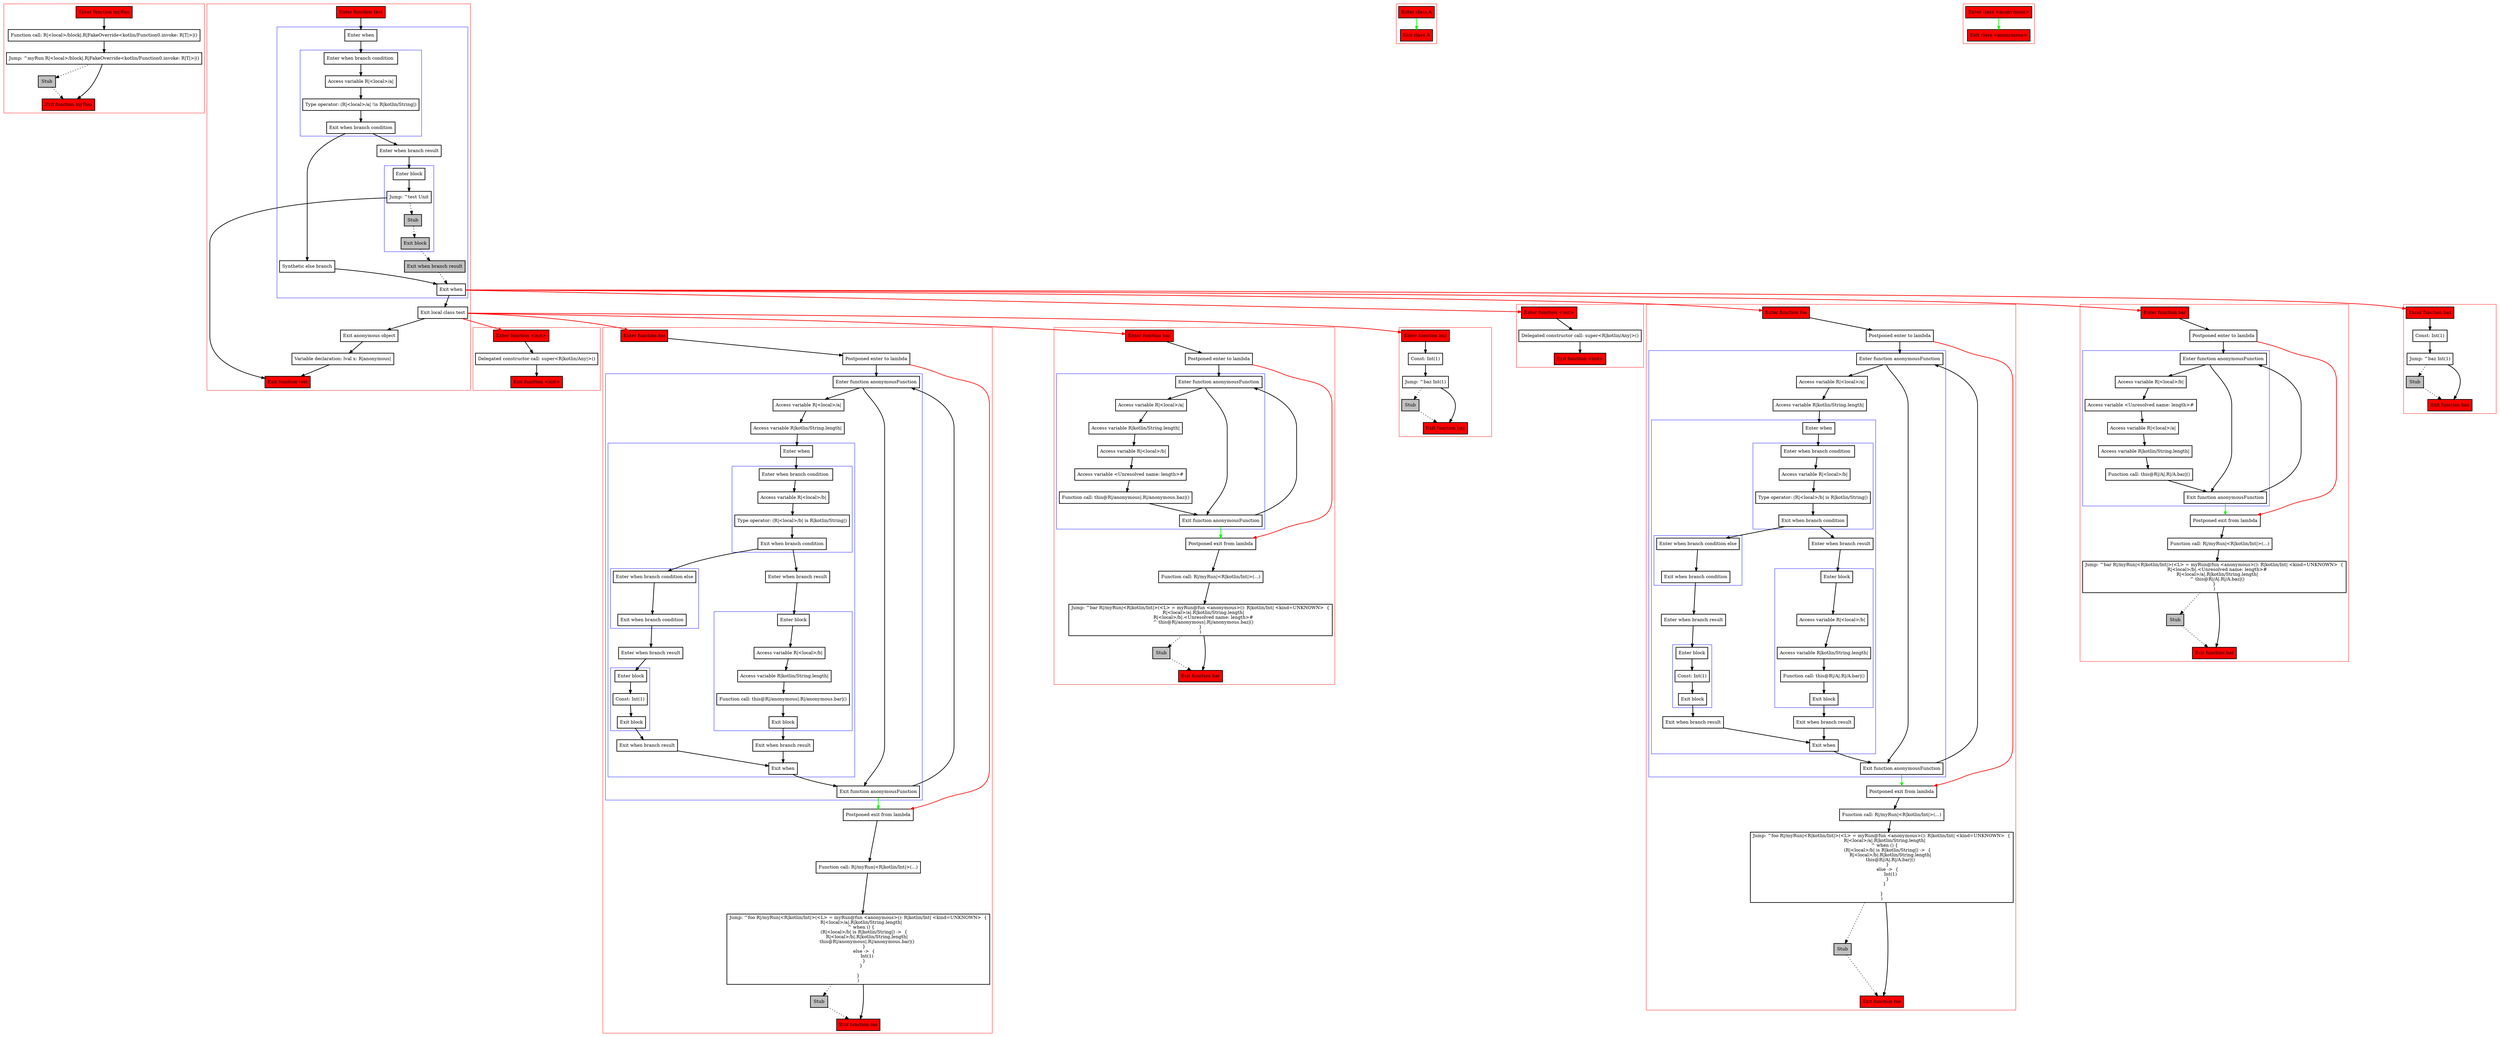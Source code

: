 digraph localClassesWithImplicit_kt {
    graph [nodesep=3]
    node [shape=box penwidth=2]
    edge [penwidth=2]

    subgraph cluster_0 {
        color=red
        0 [label="Enter function myRun" style="filled" fillcolor=red];
        2 [label="Function call: R|<local>/block|.R|FakeOverride<kotlin/Function0.invoke: R|T|>|()"];
        3 [label="Jump: ^myRun R|<local>/block|.R|FakeOverride<kotlin/Function0.invoke: R|T|>|()"];
        4 [label="Stub" style="filled" fillcolor=gray];
        1 [label="Exit function myRun" style="filled" fillcolor=red];
    }
    0 -> {2};
    2 -> {3};
    3 -> {1};
    3 -> {4} [style=dotted];
    4 -> {1} [style=dotted];

    subgraph cluster_1 {
        color=red
        5 [label="Enter function test" style="filled" fillcolor=red];
        subgraph cluster_2 {
            color=blue
            7 [label="Enter when"];
            subgraph cluster_3 {
                color=blue
                9 [label="Enter when branch condition "];
                10 [label="Access variable R|<local>/a|"];
                11 [label="Type operator: (R|<local>/a| !is R|kotlin/String|)"];
                12 [label="Exit when branch condition"];
            }
            19 [label="Synthetic else branch"];
            13 [label="Enter when branch result"];
            subgraph cluster_4 {
                color=blue
                14 [label="Enter block"];
                15 [label="Jump: ^test Unit"];
                16 [label="Stub" style="filled" fillcolor=gray];
                17 [label="Exit block" style="filled" fillcolor=gray];
            }
            18 [label="Exit when branch result" style="filled" fillcolor=gray];
            8 [label="Exit when"];
        }
        20 [label="Exit local class test"];
        21 [label="Exit anonymous object"];
        22 [label="Variable declaration: lval x: R|anonymous|"];
        6 [label="Exit function test" style="filled" fillcolor=red];
    }
    5 -> {7};
    7 -> {9};
    8 -> {20};
    8 -> {23 26 57 71} [color=red];
    9 -> {10};
    10 -> {11};
    11 -> {12};
    12 -> {13 19};
    13 -> {14};
    14 -> {15};
    15 -> {6};
    15 -> {16} [style=dotted];
    16 -> {17} [style=dotted];
    17 -> {18} [style=dotted];
    18 -> {8} [style=dotted];
    19 -> {8};
    20 -> {21};
    20 -> {78 81 112 126} [color=red];
    21 -> {22};
    22 -> {6};

    subgraph cluster_5 {
        color=red
        23 [label="Enter function <init>" style="filled" fillcolor=red];
        25 [label="Delegated constructor call: super<R|kotlin/Any|>()"];
        24 [label="Exit function <init>" style="filled" fillcolor=red];
    }
    23 -> {25};
    25 -> {24};

    subgraph cluster_6 {
        color=red
        26 [label="Enter function foo" style="filled" fillcolor=red];
        28 [label="Postponed enter to lambda"];
        subgraph cluster_7 {
            color=blue
            30 [label="Enter function anonymousFunction"];
            32 [label="Access variable R|<local>/a|"];
            33 [label="Access variable R|kotlin/String.length|"];
            subgraph cluster_8 {
                color=blue
                34 [label="Enter when"];
                subgraph cluster_9 {
                    color=blue
                    36 [label="Enter when branch condition "];
                    37 [label="Access variable R|<local>/b|"];
                    38 [label="Type operator: (R|<local>/b| is R|kotlin/String|)"];
                    39 [label="Exit when branch condition"];
                }
                subgraph cluster_10 {
                    color=blue
                    47 [label="Enter when branch condition else"];
                    48 [label="Exit when branch condition"];
                }
                49 [label="Enter when branch result"];
                subgraph cluster_11 {
                    color=blue
                    50 [label="Enter block"];
                    51 [label="Const: Int(1)"];
                    52 [label="Exit block"];
                }
                53 [label="Exit when branch result"];
                40 [label="Enter when branch result"];
                subgraph cluster_12 {
                    color=blue
                    41 [label="Enter block"];
                    42 [label="Access variable R|<local>/b|"];
                    43 [label="Access variable R|kotlin/String.length|"];
                    44 [label="Function call: this@R|/A|.R|/A.bar|()"];
                    45 [label="Exit block"];
                }
                46 [label="Exit when branch result"];
                35 [label="Exit when"];
            }
            31 [label="Exit function anonymousFunction"];
        }
        29 [label="Postponed exit from lambda"];
        54 [label="Function call: R|/myRun|<R|kotlin/Int|>(...)"];
        55 [label="Jump: ^foo R|/myRun|<R|kotlin/Int|>(<L> = myRun@fun <anonymous>(): R|kotlin/Int| <kind=UNKNOWN>  {
    R|<local>/a|.R|kotlin/String.length|
    ^ when () {
        (R|<local>/b| is R|kotlin/String|) ->  {
            R|<local>/b|.R|kotlin/String.length|
            this@R|/A|.R|/A.bar|()
        }
        else ->  {
            Int(1)
        }
    }

}
)"];
        56 [label="Stub" style="filled" fillcolor=gray];
        27 [label="Exit function foo" style="filled" fillcolor=red];
    }
    26 -> {28};
    28 -> {30};
    28 -> {29} [color=red];
    29 -> {54};
    30 -> {31 32};
    31 -> {30};
    31 -> {29} [color=green];
    32 -> {33};
    33 -> {34};
    34 -> {36};
    35 -> {31};
    36 -> {37};
    37 -> {38};
    38 -> {39};
    39 -> {40 47};
    40 -> {41};
    41 -> {42};
    42 -> {43};
    43 -> {44};
    44 -> {45};
    45 -> {46};
    46 -> {35};
    47 -> {48};
    48 -> {49};
    49 -> {50};
    50 -> {51};
    51 -> {52};
    52 -> {53};
    53 -> {35};
    54 -> {55};
    55 -> {27};
    55 -> {56} [style=dotted];
    56 -> {27} [style=dotted];

    subgraph cluster_13 {
        color=red
        57 [label="Enter function bar" style="filled" fillcolor=red];
        59 [label="Postponed enter to lambda"];
        subgraph cluster_14 {
            color=blue
            61 [label="Enter function anonymousFunction"];
            63 [label="Access variable R|<local>/b|"];
            64 [label="Access variable <Unresolved name: length>#"];
            65 [label="Access variable R|<local>/a|"];
            66 [label="Access variable R|kotlin/String.length|"];
            67 [label="Function call: this@R|/A|.R|/A.baz|()"];
            62 [label="Exit function anonymousFunction"];
        }
        60 [label="Postponed exit from lambda"];
        68 [label="Function call: R|/myRun|<R|kotlin/Int|>(...)"];
        69 [label="Jump: ^bar R|/myRun|<R|kotlin/Int|>(<L> = myRun@fun <anonymous>(): R|kotlin/Int| <kind=UNKNOWN>  {
    R|<local>/b|.<Unresolved name: length>#
    R|<local>/a|.R|kotlin/String.length|
    ^ this@R|/A|.R|/A.baz|()
}
)"];
        70 [label="Stub" style="filled" fillcolor=gray];
        58 [label="Exit function bar" style="filled" fillcolor=red];
    }
    57 -> {59};
    59 -> {61};
    59 -> {60} [color=red];
    60 -> {68};
    61 -> {62 63};
    62 -> {61};
    62 -> {60} [color=green];
    63 -> {64};
    64 -> {65};
    65 -> {66};
    66 -> {67};
    67 -> {62};
    68 -> {69};
    69 -> {58};
    69 -> {70} [style=dotted];
    70 -> {58} [style=dotted];

    subgraph cluster_15 {
        color=red
        71 [label="Enter function baz" style="filled" fillcolor=red];
        73 [label="Const: Int(1)"];
        74 [label="Jump: ^baz Int(1)"];
        75 [label="Stub" style="filled" fillcolor=gray];
        72 [label="Exit function baz" style="filled" fillcolor=red];
    }
    71 -> {73};
    73 -> {74};
    74 -> {72};
    74 -> {75} [style=dotted];
    75 -> {72} [style=dotted];

    subgraph cluster_16 {
        color=red
        76 [label="Enter class A" style="filled" fillcolor=red];
        77 [label="Exit class A" style="filled" fillcolor=red];
    }
    76 -> {77} [color=green];

    subgraph cluster_17 {
        color=red
        78 [label="Enter function <init>" style="filled" fillcolor=red];
        80 [label="Delegated constructor call: super<R|kotlin/Any|>()"];
        79 [label="Exit function <init>" style="filled" fillcolor=red];
    }
    78 -> {80};
    80 -> {79};

    subgraph cluster_18 {
        color=red
        81 [label="Enter function foo" style="filled" fillcolor=red];
        83 [label="Postponed enter to lambda"];
        subgraph cluster_19 {
            color=blue
            85 [label="Enter function anonymousFunction"];
            87 [label="Access variable R|<local>/a|"];
            88 [label="Access variable R|kotlin/String.length|"];
            subgraph cluster_20 {
                color=blue
                89 [label="Enter when"];
                subgraph cluster_21 {
                    color=blue
                    91 [label="Enter when branch condition "];
                    92 [label="Access variable R|<local>/b|"];
                    93 [label="Type operator: (R|<local>/b| is R|kotlin/String|)"];
                    94 [label="Exit when branch condition"];
                }
                subgraph cluster_22 {
                    color=blue
                    102 [label="Enter when branch condition else"];
                    103 [label="Exit when branch condition"];
                }
                104 [label="Enter when branch result"];
                subgraph cluster_23 {
                    color=blue
                    105 [label="Enter block"];
                    106 [label="Const: Int(1)"];
                    107 [label="Exit block"];
                }
                108 [label="Exit when branch result"];
                95 [label="Enter when branch result"];
                subgraph cluster_24 {
                    color=blue
                    96 [label="Enter block"];
                    97 [label="Access variable R|<local>/b|"];
                    98 [label="Access variable R|kotlin/String.length|"];
                    99 [label="Function call: this@R|/anonymous|.R|/anonymous.bar|()"];
                    100 [label="Exit block"];
                }
                101 [label="Exit when branch result"];
                90 [label="Exit when"];
            }
            86 [label="Exit function anonymousFunction"];
        }
        84 [label="Postponed exit from lambda"];
        109 [label="Function call: R|/myRun|<R|kotlin/Int|>(...)"];
        110 [label="Jump: ^foo R|/myRun|<R|kotlin/Int|>(<L> = myRun@fun <anonymous>(): R|kotlin/Int| <kind=UNKNOWN>  {
    R|<local>/a|.R|kotlin/String.length|
    ^ when () {
        (R|<local>/b| is R|kotlin/String|) ->  {
            R|<local>/b|.R|kotlin/String.length|
            this@R|/anonymous|.R|/anonymous.bar|()
        }
        else ->  {
            Int(1)
        }
    }

}
)"];
        111 [label="Stub" style="filled" fillcolor=gray];
        82 [label="Exit function foo" style="filled" fillcolor=red];
    }
    81 -> {83};
    83 -> {85};
    83 -> {84} [color=red];
    84 -> {109};
    85 -> {86 87};
    86 -> {85};
    86 -> {84} [color=green];
    87 -> {88};
    88 -> {89};
    89 -> {91};
    90 -> {86};
    91 -> {92};
    92 -> {93};
    93 -> {94};
    94 -> {95 102};
    95 -> {96};
    96 -> {97};
    97 -> {98};
    98 -> {99};
    99 -> {100};
    100 -> {101};
    101 -> {90};
    102 -> {103};
    103 -> {104};
    104 -> {105};
    105 -> {106};
    106 -> {107};
    107 -> {108};
    108 -> {90};
    109 -> {110};
    110 -> {82};
    110 -> {111} [style=dotted];
    111 -> {82} [style=dotted];

    subgraph cluster_25 {
        color=red
        112 [label="Enter function bar" style="filled" fillcolor=red];
        114 [label="Postponed enter to lambda"];
        subgraph cluster_26 {
            color=blue
            116 [label="Enter function anonymousFunction"];
            118 [label="Access variable R|<local>/a|"];
            119 [label="Access variable R|kotlin/String.length|"];
            120 [label="Access variable R|<local>/b|"];
            121 [label="Access variable <Unresolved name: length>#"];
            122 [label="Function call: this@R|/anonymous|.R|/anonymous.baz|()"];
            117 [label="Exit function anonymousFunction"];
        }
        115 [label="Postponed exit from lambda"];
        123 [label="Function call: R|/myRun|<R|kotlin/Int|>(...)"];
        124 [label="Jump: ^bar R|/myRun|<R|kotlin/Int|>(<L> = myRun@fun <anonymous>(): R|kotlin/Int| <kind=UNKNOWN>  {
    R|<local>/a|.R|kotlin/String.length|
    R|<local>/b|.<Unresolved name: length>#
    ^ this@R|/anonymous|.R|/anonymous.baz|()
}
)"];
        125 [label="Stub" style="filled" fillcolor=gray];
        113 [label="Exit function bar" style="filled" fillcolor=red];
    }
    112 -> {114};
    114 -> {116};
    114 -> {115} [color=red];
    115 -> {123};
    116 -> {117 118};
    117 -> {116};
    117 -> {115} [color=green];
    118 -> {119};
    119 -> {120};
    120 -> {121};
    121 -> {122};
    122 -> {117};
    123 -> {124};
    124 -> {113};
    124 -> {125} [style=dotted];
    125 -> {113} [style=dotted];

    subgraph cluster_27 {
        color=red
        126 [label="Enter function baz" style="filled" fillcolor=red];
        128 [label="Const: Int(1)"];
        129 [label="Jump: ^baz Int(1)"];
        130 [label="Stub" style="filled" fillcolor=gray];
        127 [label="Exit function baz" style="filled" fillcolor=red];
    }
    126 -> {128};
    128 -> {129};
    129 -> {127};
    129 -> {130} [style=dotted];
    130 -> {127} [style=dotted];

    subgraph cluster_28 {
        color=red
        131 [label="Enter class <anonymous>" style="filled" fillcolor=red];
        132 [label="Exit class <anonymous>" style="filled" fillcolor=red];
    }
    131 -> {132} [color=green];

}
